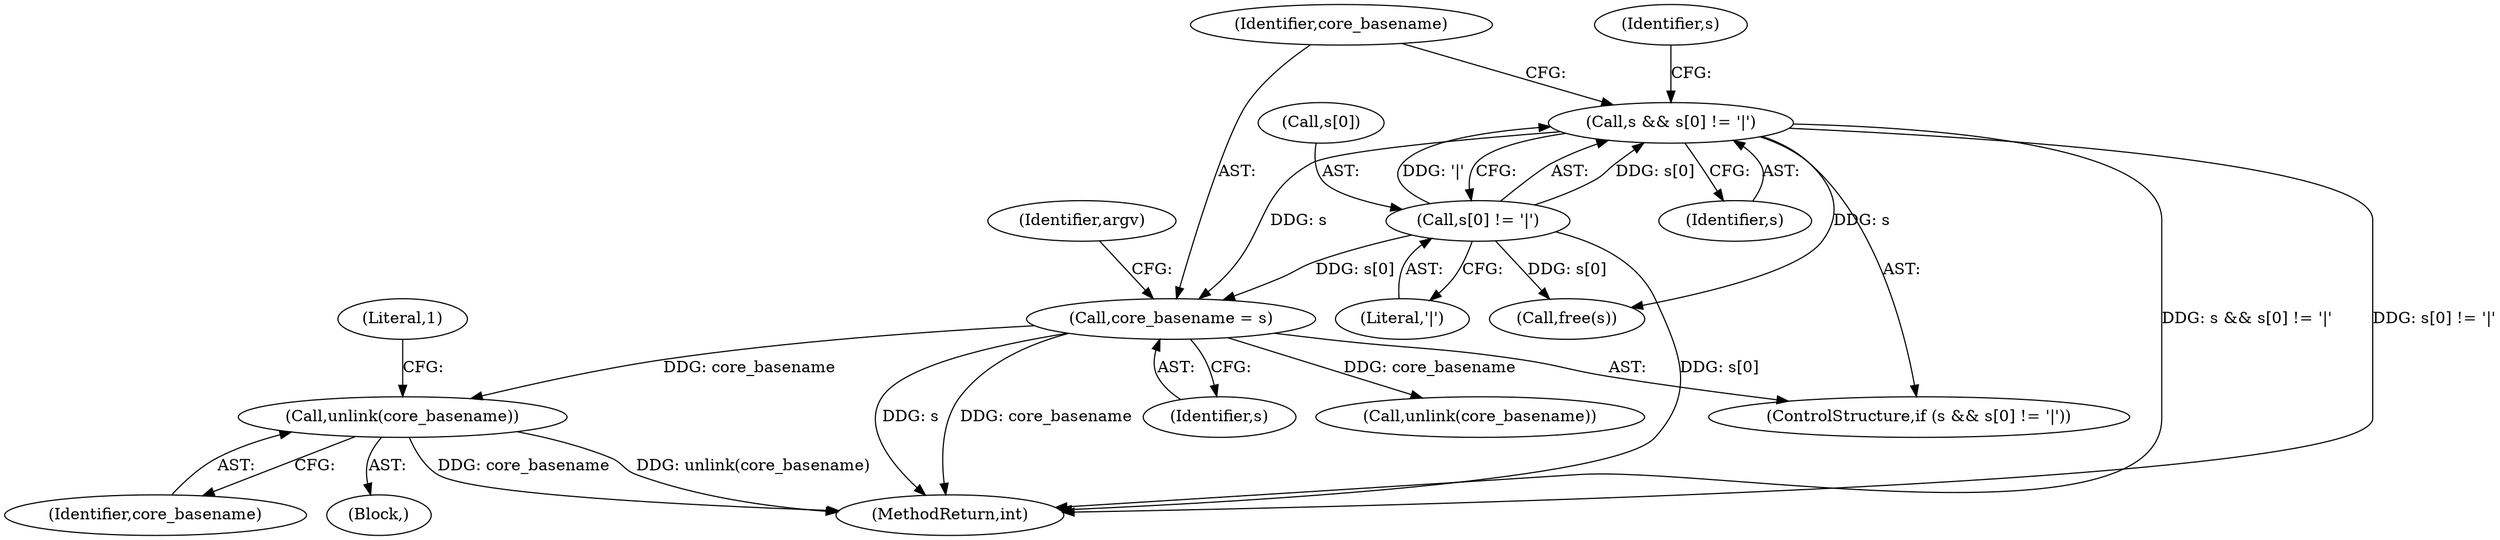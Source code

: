 digraph "0_abrt_4f2c1ddd3e3b81d2d5146b883115371f1cada9f9@API" {
"1001141" [label="(Call,unlink(core_basename))"];
"1000338" [label="(Call,core_basename = s)"];
"1000333" [label="(Call,s[0] != '|')"];
"1000331" [label="(Call,s && s[0] != '|')"];
"1000343" [label="(Identifier,s)"];
"1001141" [label="(Call,unlink(core_basename))"];
"1000342" [label="(Call,free(s))"];
"1001142" [label="(Identifier,core_basename)"];
"1000330" [label="(ControlStructure,if (s && s[0] != '|'))"];
"1000338" [label="(Call,core_basename = s)"];
"1000340" [label="(Identifier,s)"];
"1001171" [label="(MethodReturn,int)"];
"1001156" [label="(Call,unlink(core_basename))"];
"1000333" [label="(Call,s[0] != '|')"];
"1000334" [label="(Call,s[0])"];
"1000337" [label="(Literal,'|')"];
"1000348" [label="(Identifier,argv)"];
"1000332" [label="(Identifier,s)"];
"1001144" [label="(Literal,1)"];
"1001135" [label="(Block,)"];
"1000339" [label="(Identifier,core_basename)"];
"1000331" [label="(Call,s && s[0] != '|')"];
"1001141" -> "1001135"  [label="AST: "];
"1001141" -> "1001142"  [label="CFG: "];
"1001142" -> "1001141"  [label="AST: "];
"1001144" -> "1001141"  [label="CFG: "];
"1001141" -> "1001171"  [label="DDG: core_basename"];
"1001141" -> "1001171"  [label="DDG: unlink(core_basename)"];
"1000338" -> "1001141"  [label="DDG: core_basename"];
"1000338" -> "1000330"  [label="AST: "];
"1000338" -> "1000340"  [label="CFG: "];
"1000339" -> "1000338"  [label="AST: "];
"1000340" -> "1000338"  [label="AST: "];
"1000348" -> "1000338"  [label="CFG: "];
"1000338" -> "1001171"  [label="DDG: core_basename"];
"1000338" -> "1001171"  [label="DDG: s"];
"1000333" -> "1000338"  [label="DDG: s[0]"];
"1000331" -> "1000338"  [label="DDG: s"];
"1000338" -> "1001156"  [label="DDG: core_basename"];
"1000333" -> "1000331"  [label="AST: "];
"1000333" -> "1000337"  [label="CFG: "];
"1000334" -> "1000333"  [label="AST: "];
"1000337" -> "1000333"  [label="AST: "];
"1000331" -> "1000333"  [label="CFG: "];
"1000333" -> "1001171"  [label="DDG: s[0]"];
"1000333" -> "1000331"  [label="DDG: s[0]"];
"1000333" -> "1000331"  [label="DDG: '|'"];
"1000333" -> "1000342"  [label="DDG: s[0]"];
"1000331" -> "1000330"  [label="AST: "];
"1000331" -> "1000332"  [label="CFG: "];
"1000332" -> "1000331"  [label="AST: "];
"1000339" -> "1000331"  [label="CFG: "];
"1000343" -> "1000331"  [label="CFG: "];
"1000331" -> "1001171"  [label="DDG: s && s[0] != '|'"];
"1000331" -> "1001171"  [label="DDG: s[0] != '|'"];
"1000331" -> "1000342"  [label="DDG: s"];
}
